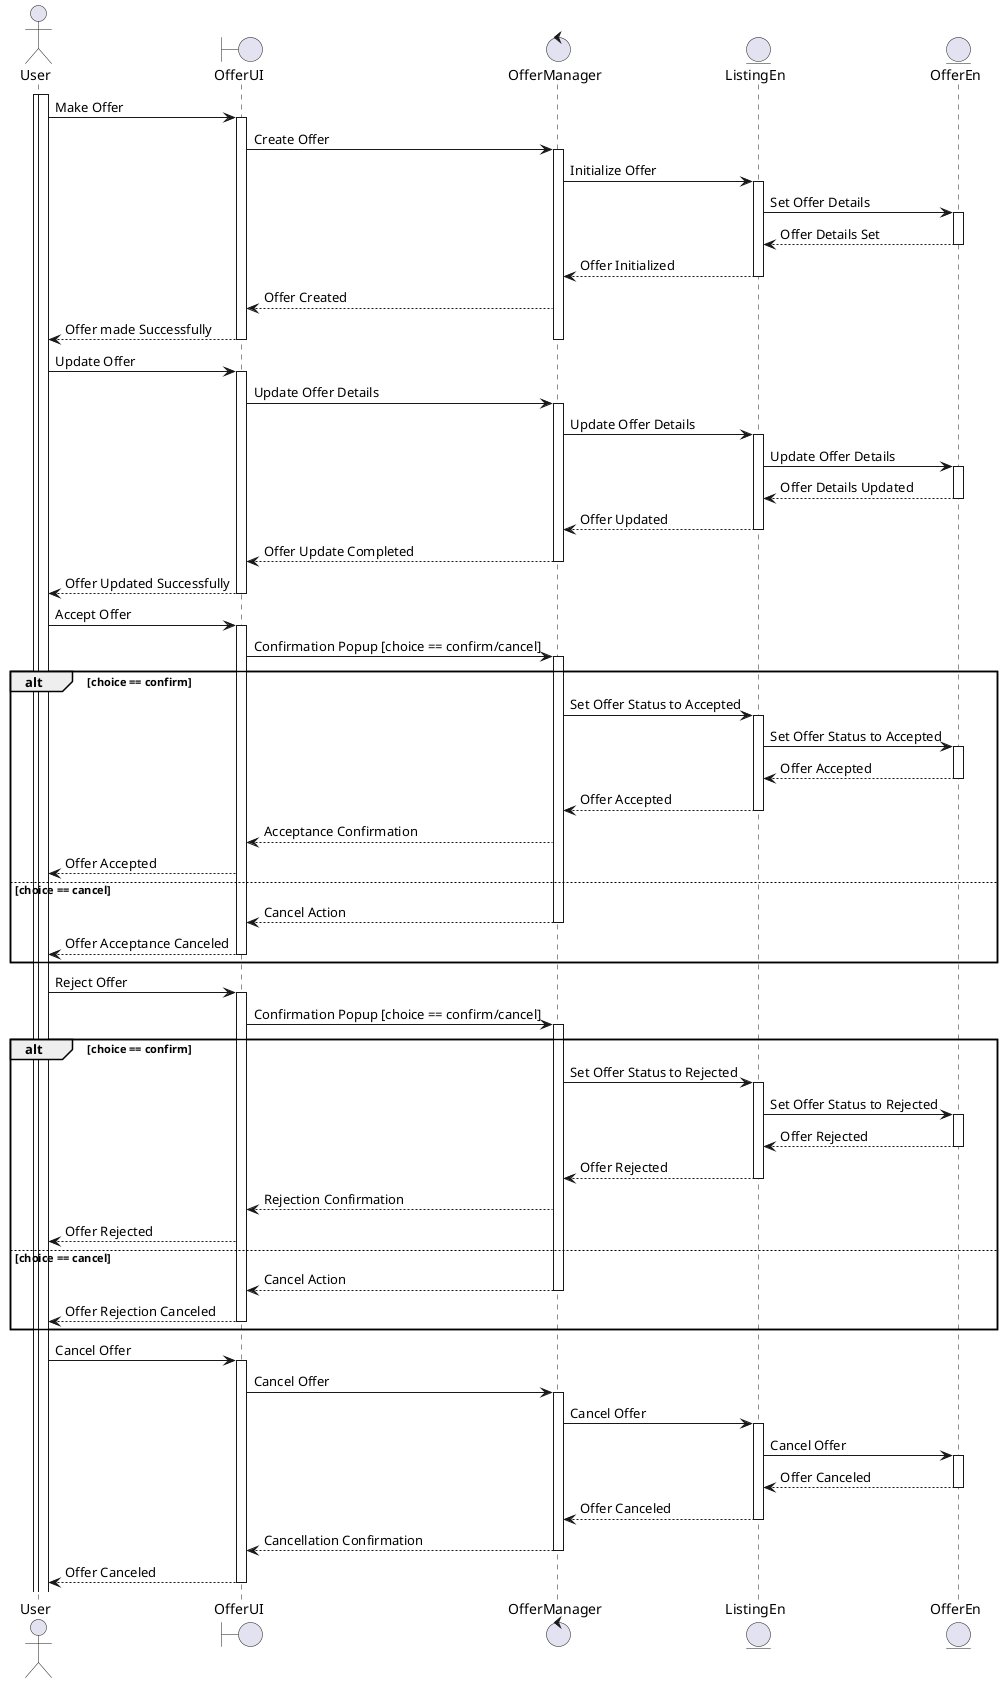 @startuml
actor User as U
boundary OfferUI as OUI
control OfferManager as OM
entity ListingEn as L
entity OfferEn as O

activate U

' User making an offer
actor User as U
boundary OfferUI as OUI
control OfferManager as OM
entity ListingEn as L
entity OfferEn as O

' Activate User
activate U

' User making an offer
U -> OUI : Make Offer
activate OUI

OUI -> OM : Create Offer
activate OM
OM -> L : Initialize Offer
activate L

' Set initial offer details
L -> O : Set Offer Details
activate O
O --> L : Offer Details Set
deactivate O

L --> OM : Offer Initialized
deactivate L

OM --> OUI : Offer Created

OUI --> U : Offer made Successfully
deactivate OM
deactivate OUI

' User updating offer details
U -> OUI : Update Offer
activate OUI

OUI -> OM : Update Offer Details
activate OM
OM -> L : Update Offer Details
activate L

L -> O : Update Offer Details
activate O
O --> L : Offer Details Updated
deactivate O

L --> OM : Offer Updated
deactivate L

OM --> OUI : Offer Update Completed
deactivate OM
OUI --> U : Offer Updated Successfully
deactivate OUI

' User accepting an offer
U -> OUI : Accept Offer
activate OUI
OUI -> OM : Confirmation Popup [choice == confirm/cancel]
activate OM

alt choice == confirm
    OM -> L : Set Offer Status to Accepted
    activate L
    L -> O : Set Offer Status to Accepted
    activate O
    O --> L : Offer Accepted
    deactivate O
    L --> OM : Offer Accepted
    deactivate L
    OM --> OUI : Acceptance Confirmation
    OUI --> U : Offer Accepted

else choice == cancel
    OM --> OUI : Cancel Action
    deactivate OM
    OUI --> U : Offer Acceptance Canceled
    deactivate OUI
end


' User rejecting an offer
U -> OUI : Reject Offer
activate OUI
OUI -> OM : Confirmation Popup [choice == confirm/cancel]
activate OM

alt choice == confirm
    OM -> L : Set Offer Status to Rejected
    activate L
    L -> O : Set Offer Status to Rejected
    activate O
    O --> L : Offer Rejected
    deactivate O
    L --> OM : Offer Rejected
    deactivate L
    OM --> OUI : Rejection Confirmation
    OUI --> U : Offer Rejected

else choice == cancel
    OM --> OUI : Cancel Action
    deactivate OM
    OUI --> U : Offer Rejection Canceled
    deactivate OUI
end


' User canceling an offer
U -> OUI : Cancel Offer
activate OUI
OUI -> OM : Cancel Offer
activate OM
OM -> L : Cancel Offer
activate L

L -> O : Cancel Offer
activate O
O --> L : Offer Canceled
deactivate O

L --> OM : Offer Canceled
deactivate L
OM --> OUI : Cancellation Confirmation
deactivate OM
OUI --> U : Offer Canceled
deactivate OUI


@enduml
